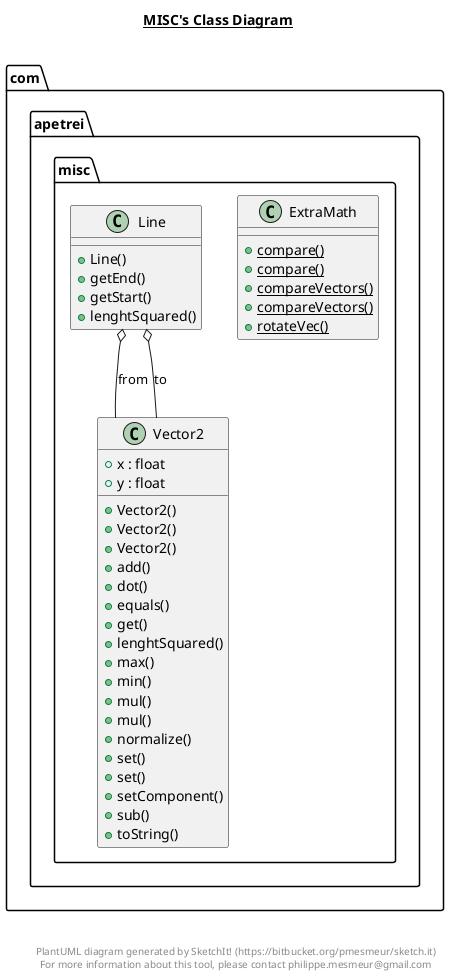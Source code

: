 @startuml

title __MISC's Class Diagram__\n

  namespace com.apetrei.misc {
    class com.apetrei.misc.ExtraMath {
        {static} + compare()
        {static} + compare()
        {static} + compareVectors()
        {static} + compareVectors()
        {static} + rotateVec()
    }
  }
  

  namespace com.apetrei.misc {
    class com.apetrei.misc.Line {
        + Line()
        + getEnd()
        + getStart()
        + lenghtSquared()
    }
  }
  

  namespace com.apetrei.misc {
    class com.apetrei.misc.Vector2 {
        + x : float
        + y : float
        + Vector2()
        + Vector2()
        + Vector2()
        + add()
        + dot()
        + equals()
        + get()
        + lenghtSquared()
        + max()
        + min()
        + mul()
        + mul()
        + normalize()
        + set()
        + set()
        + setComponent()
        + sub()
        + toString()
    }
  }
  

  com.apetrei.misc.Line o-- com.apetrei.misc.Vector2 : from
  com.apetrei.misc.Line o-- com.apetrei.misc.Vector2 : to


right footer


PlantUML diagram generated by SketchIt! (https://bitbucket.org/pmesmeur/sketch.it)
For more information about this tool, please contact philippe.mesmeur@gmail.com
endfooter

@enduml
